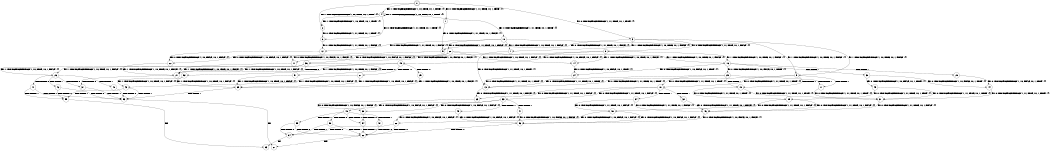 digraph BCG {
size = "7, 10.5";
center = TRUE;
node [shape = circle];
0 [peripheries = 2];
0 -> 1 [label = "EX !0 !ATOMIC_EXCH_BRANCH (1, +1, TRUE, +0, 1, TRUE) !{}"];
0 -> 2 [label = "EX !1 !ATOMIC_EXCH_BRANCH (1, +0, TRUE, +0, 1, TRUE) !{}"];
0 -> 3 [label = "EX !0 !ATOMIC_EXCH_BRANCH (1, +1, TRUE, +0, 1, TRUE) !{}"];
0 -> 4 [label = "EX !1 !ATOMIC_EXCH_BRANCH (1, +0, TRUE, +0, 1, TRUE) !{}"];
1 -> 5 [label = "EX !0 !ATOMIC_EXCH_BRANCH (1, +1, TRUE, +0, 1, FALSE) !{}"];
2 -> 6 [label = "EX !0 !ATOMIC_EXCH_BRANCH (1, +1, TRUE, +0, 1, TRUE) !{}"];
3 -> 5 [label = "EX !0 !ATOMIC_EXCH_BRANCH (1, +1, TRUE, +0, 1, FALSE) !{}"];
3 -> 7 [label = "EX !1 !ATOMIC_EXCH_BRANCH (1, +0, TRUE, +0, 1, FALSE) !{}"];
3 -> 8 [label = "EX !0 !ATOMIC_EXCH_BRANCH (1, +1, TRUE, +0, 1, FALSE) !{}"];
3 -> 9 [label = "EX !1 !ATOMIC_EXCH_BRANCH (1, +0, TRUE, +0, 1, FALSE) !{}"];
4 -> 2 [label = "EX !1 !ATOMIC_EXCH_BRANCH (1, +0, TRUE, +0, 1, TRUE) !{}"];
4 -> 6 [label = "EX !0 !ATOMIC_EXCH_BRANCH (1, +1, TRUE, +0, 1, TRUE) !{}"];
4 -> 4 [label = "EX !1 !ATOMIC_EXCH_BRANCH (1, +0, TRUE, +0, 1, TRUE) !{}"];
4 -> 10 [label = "EX !0 !ATOMIC_EXCH_BRANCH (1, +1, TRUE, +0, 1, TRUE) !{}"];
5 -> 11 [label = "EX !0 !ATOMIC_EXCH_BRANCH (1, +0, FALSE, +0, 1, FALSE) !{}"];
6 -> 12 [label = "EX !0 !ATOMIC_EXCH_BRANCH (1, +1, TRUE, +0, 1, FALSE) !{}"];
7 -> 13 [label = "EX !0 !ATOMIC_EXCH_BRANCH (1, +1, TRUE, +0, 1, TRUE) !{}"];
8 -> 11 [label = "EX !0 !ATOMIC_EXCH_BRANCH (1, +0, FALSE, +0, 1, FALSE) !{}"];
8 -> 14 [label = "EX !1 !ATOMIC_EXCH_BRANCH (1, +0, TRUE, +0, 1, FALSE) !{}"];
8 -> 15 [label = "EX !0 !ATOMIC_EXCH_BRANCH (1, +0, FALSE, +0, 1, FALSE) !{}"];
8 -> 16 [label = "EX !1 !ATOMIC_EXCH_BRANCH (1, +0, TRUE, +0, 1, FALSE) !{}"];
9 -> 13 [label = "EX !0 !ATOMIC_EXCH_BRANCH (1, +1, TRUE, +0, 1, TRUE) !{}"];
9 -> 17 [label = "TERMINATE !1"];
9 -> 18 [label = "EX !0 !ATOMIC_EXCH_BRANCH (1, +1, TRUE, +0, 1, TRUE) !{}"];
9 -> 19 [label = "TERMINATE !1"];
10 -> 12 [label = "EX !0 !ATOMIC_EXCH_BRANCH (1, +1, TRUE, +0, 1, FALSE) !{}"];
10 -> 7 [label = "EX !1 !ATOMIC_EXCH_BRANCH (1, +0, TRUE, +0, 1, FALSE) !{}"];
10 -> 20 [label = "EX !0 !ATOMIC_EXCH_BRANCH (1, +1, TRUE, +0, 1, FALSE) !{}"];
10 -> 9 [label = "EX !1 !ATOMIC_EXCH_BRANCH (1, +0, TRUE, +0, 1, FALSE) !{}"];
11 -> 21 [label = "EX !1 !ATOMIC_EXCH_BRANCH (1, +0, TRUE, +0, 1, FALSE) !{}"];
12 -> 22 [label = "EX !0 !ATOMIC_EXCH_BRANCH (1, +0, FALSE, +0, 1, FALSE) !{}"];
13 -> 23 [label = "EX !0 !ATOMIC_EXCH_BRANCH (1, +1, TRUE, +0, 1, FALSE) !{}"];
14 -> 24 [label = "EX !0 !ATOMIC_EXCH_BRANCH (1, +0, FALSE, +0, 1, TRUE) !{}"];
15 -> 21 [label = "EX !1 !ATOMIC_EXCH_BRANCH (1, +0, TRUE, +0, 1, FALSE) !{}"];
15 -> 25 [label = "TERMINATE !0"];
15 -> 26 [label = "EX !1 !ATOMIC_EXCH_BRANCH (1, +0, TRUE, +0, 1, FALSE) !{}"];
15 -> 27 [label = "TERMINATE !0"];
16 -> 24 [label = "EX !0 !ATOMIC_EXCH_BRANCH (1, +0, FALSE, +0, 1, TRUE) !{}"];
16 -> 28 [label = "TERMINATE !1"];
16 -> 29 [label = "EX !0 !ATOMIC_EXCH_BRANCH (1, +0, FALSE, +0, 1, TRUE) !{}"];
16 -> 30 [label = "TERMINATE !1"];
17 -> 31 [label = "EX !0 !ATOMIC_EXCH_BRANCH (1, +1, TRUE, +0, 1, TRUE) !{}"];
18 -> 23 [label = "EX !0 !ATOMIC_EXCH_BRANCH (1, +1, TRUE, +0, 1, FALSE) !{}"];
18 -> 32 [label = "TERMINATE !1"];
18 -> 33 [label = "EX !0 !ATOMIC_EXCH_BRANCH (1, +1, TRUE, +0, 1, FALSE) !{}"];
18 -> 34 [label = "TERMINATE !1"];
19 -> 31 [label = "EX !0 !ATOMIC_EXCH_BRANCH (1, +1, TRUE, +0, 1, TRUE) !{}"];
19 -> 35 [label = "EX !0 !ATOMIC_EXCH_BRANCH (1, +1, TRUE, +0, 1, TRUE) !{}"];
20 -> 22 [label = "EX !0 !ATOMIC_EXCH_BRANCH (1, +0, FALSE, +0, 1, FALSE) !{}"];
20 -> 14 [label = "EX !1 !ATOMIC_EXCH_BRANCH (1, +0, TRUE, +0, 1, FALSE) !{}"];
20 -> 36 [label = "EX !0 !ATOMIC_EXCH_BRANCH (1, +0, FALSE, +0, 1, FALSE) !{}"];
20 -> 16 [label = "EX !1 !ATOMIC_EXCH_BRANCH (1, +0, TRUE, +0, 1, FALSE) !{}"];
21 -> 37 [label = "TERMINATE !0"];
22 -> 21 [label = "EX !1 !ATOMIC_EXCH_BRANCH (1, +0, TRUE, +0, 1, FALSE) !{}"];
23 -> 38 [label = "EX !0 !ATOMIC_EXCH_BRANCH (1, +0, FALSE, +0, 1, FALSE) !{}"];
24 -> 13 [label = "EX !0 !ATOMIC_EXCH_BRANCH (1, +1, TRUE, +0, 1, TRUE) !{}"];
25 -> 39 [label = "EX !1 !ATOMIC_EXCH_BRANCH (1, +0, TRUE, +0, 1, FALSE) !{}"];
26 -> 37 [label = "TERMINATE !0"];
26 -> 40 [label = "TERMINATE !1"];
26 -> 41 [label = "TERMINATE !0"];
26 -> 42 [label = "TERMINATE !1"];
27 -> 39 [label = "EX !1 !ATOMIC_EXCH_BRANCH (1, +0, TRUE, +0, 1, FALSE) !{}"];
27 -> 43 [label = "EX !1 !ATOMIC_EXCH_BRANCH (1, +0, TRUE, +0, 1, FALSE) !{}"];
28 -> 44 [label = "EX !0 !ATOMIC_EXCH_BRANCH (1, +0, FALSE, +0, 1, TRUE) !{}"];
29 -> 13 [label = "EX !0 !ATOMIC_EXCH_BRANCH (1, +1, TRUE, +0, 1, TRUE) !{}"];
29 -> 17 [label = "TERMINATE !1"];
29 -> 18 [label = "EX !0 !ATOMIC_EXCH_BRANCH (1, +1, TRUE, +0, 1, TRUE) !{}"];
29 -> 19 [label = "TERMINATE !1"];
30 -> 44 [label = "EX !0 !ATOMIC_EXCH_BRANCH (1, +0, FALSE, +0, 1, TRUE) !{}"];
30 -> 45 [label = "EX !0 !ATOMIC_EXCH_BRANCH (1, +0, FALSE, +0, 1, TRUE) !{}"];
31 -> 46 [label = "EX !0 !ATOMIC_EXCH_BRANCH (1, +1, TRUE, +0, 1, FALSE) !{}"];
32 -> 46 [label = "EX !0 !ATOMIC_EXCH_BRANCH (1, +1, TRUE, +0, 1, FALSE) !{}"];
33 -> 38 [label = "EX !0 !ATOMIC_EXCH_BRANCH (1, +0, FALSE, +0, 1, FALSE) !{}"];
33 -> 47 [label = "TERMINATE !1"];
33 -> 48 [label = "EX !0 !ATOMIC_EXCH_BRANCH (1, +0, FALSE, +0, 1, FALSE) !{}"];
33 -> 49 [label = "TERMINATE !1"];
34 -> 46 [label = "EX !0 !ATOMIC_EXCH_BRANCH (1, +1, TRUE, +0, 1, FALSE) !{}"];
34 -> 50 [label = "EX !0 !ATOMIC_EXCH_BRANCH (1, +1, TRUE, +0, 1, FALSE) !{}"];
35 -> 46 [label = "EX !0 !ATOMIC_EXCH_BRANCH (1, +1, TRUE, +0, 1, FALSE) !{}"];
35 -> 50 [label = "EX !0 !ATOMIC_EXCH_BRANCH (1, +1, TRUE, +0, 1, FALSE) !{}"];
36 -> 21 [label = "EX !1 !ATOMIC_EXCH_BRANCH (1, +0, TRUE, +0, 1, FALSE) !{}"];
36 -> 51 [label = "TERMINATE !0"];
36 -> 26 [label = "EX !1 !ATOMIC_EXCH_BRANCH (1, +0, TRUE, +0, 1, FALSE) !{}"];
36 -> 52 [label = "TERMINATE !0"];
37 -> 53 [label = "TERMINATE !1"];
38 -> 54 [label = "TERMINATE !0"];
39 -> 53 [label = "TERMINATE !1"];
40 -> 53 [label = "TERMINATE !0"];
41 -> 53 [label = "TERMINATE !1"];
41 -> 55 [label = "TERMINATE !1"];
42 -> 53 [label = "TERMINATE !0"];
42 -> 55 [label = "TERMINATE !0"];
43 -> 53 [label = "TERMINATE !1"];
43 -> 55 [label = "TERMINATE !1"];
44 -> 31 [label = "EX !0 !ATOMIC_EXCH_BRANCH (1, +1, TRUE, +0, 1, TRUE) !{}"];
45 -> 31 [label = "EX !0 !ATOMIC_EXCH_BRANCH (1, +1, TRUE, +0, 1, TRUE) !{}"];
45 -> 35 [label = "EX !0 !ATOMIC_EXCH_BRANCH (1, +1, TRUE, +0, 1, TRUE) !{}"];
46 -> 56 [label = "EX !0 !ATOMIC_EXCH_BRANCH (1, +0, FALSE, +0, 1, FALSE) !{}"];
47 -> 56 [label = "EX !0 !ATOMIC_EXCH_BRANCH (1, +0, FALSE, +0, 1, FALSE) !{}"];
48 -> 54 [label = "TERMINATE !0"];
48 -> 57 [label = "TERMINATE !1"];
48 -> 58 [label = "TERMINATE !0"];
48 -> 59 [label = "TERMINATE !1"];
49 -> 56 [label = "EX !0 !ATOMIC_EXCH_BRANCH (1, +0, FALSE, +0, 1, FALSE) !{}"];
49 -> 60 [label = "EX !0 !ATOMIC_EXCH_BRANCH (1, +0, FALSE, +0, 1, FALSE) !{}"];
50 -> 56 [label = "EX !0 !ATOMIC_EXCH_BRANCH (1, +0, FALSE, +0, 1, FALSE) !{}"];
50 -> 60 [label = "EX !0 !ATOMIC_EXCH_BRANCH (1, +0, FALSE, +0, 1, FALSE) !{}"];
51 -> 39 [label = "EX !1 !ATOMIC_EXCH_BRANCH (1, +0, TRUE, +0, 1, FALSE) !{}"];
52 -> 39 [label = "EX !1 !ATOMIC_EXCH_BRANCH (1, +0, TRUE, +0, 1, FALSE) !{}"];
52 -> 43 [label = "EX !1 !ATOMIC_EXCH_BRANCH (1, +0, TRUE, +0, 1, FALSE) !{}"];
53 -> 61 [label = "exit"];
54 -> 62 [label = "TERMINATE !1"];
55 -> 63 [label = "exit"];
56 -> 62 [label = "TERMINATE !0"];
57 -> 62 [label = "TERMINATE !0"];
58 -> 62 [label = "TERMINATE !1"];
58 -> 64 [label = "TERMINATE !1"];
59 -> 62 [label = "TERMINATE !0"];
59 -> 64 [label = "TERMINATE !0"];
60 -> 62 [label = "TERMINATE !0"];
60 -> 64 [label = "TERMINATE !0"];
62 -> 61 [label = "exit"];
64 -> 63 [label = "exit"];
}

